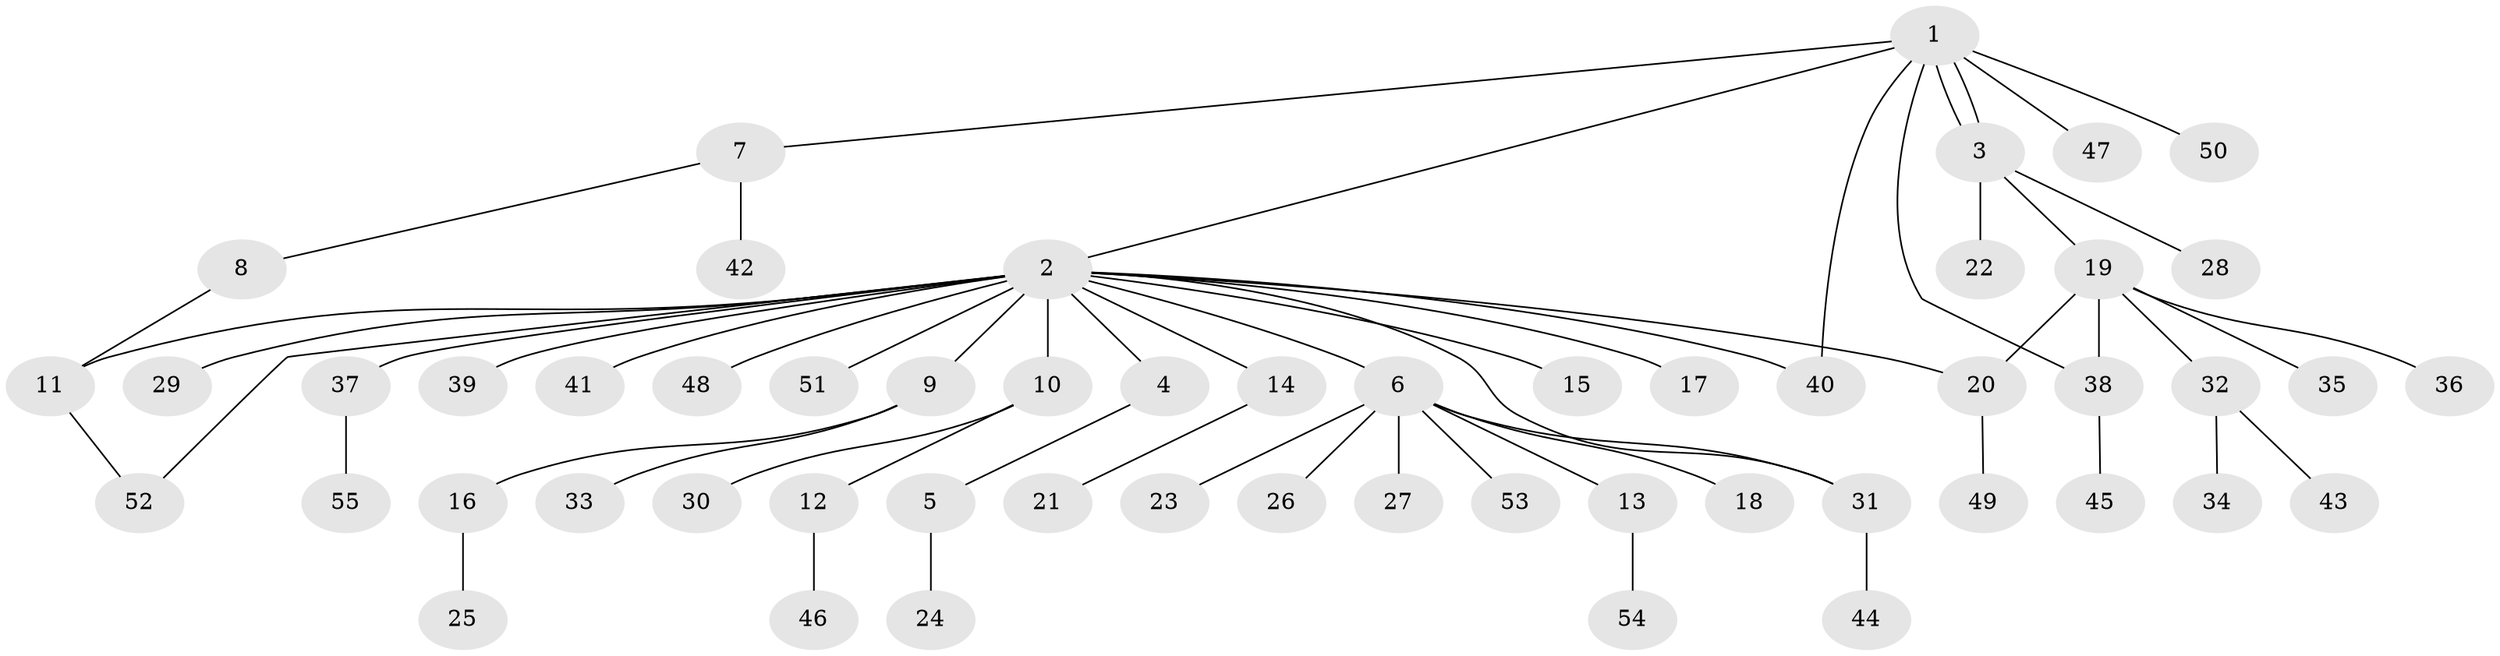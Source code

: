 // coarse degree distribution, {7: 0.02631578947368421, 18: 0.02631578947368421, 4: 0.02631578947368421, 2: 0.23684210526315788, 1: 0.6052631578947368, 6: 0.02631578947368421, 3: 0.02631578947368421, 5: 0.02631578947368421}
// Generated by graph-tools (version 1.1) at 2025/51/02/27/25 19:51:57]
// undirected, 55 vertices, 61 edges
graph export_dot {
graph [start="1"]
  node [color=gray90,style=filled];
  1;
  2;
  3;
  4;
  5;
  6;
  7;
  8;
  9;
  10;
  11;
  12;
  13;
  14;
  15;
  16;
  17;
  18;
  19;
  20;
  21;
  22;
  23;
  24;
  25;
  26;
  27;
  28;
  29;
  30;
  31;
  32;
  33;
  34;
  35;
  36;
  37;
  38;
  39;
  40;
  41;
  42;
  43;
  44;
  45;
  46;
  47;
  48;
  49;
  50;
  51;
  52;
  53;
  54;
  55;
  1 -- 2;
  1 -- 3;
  1 -- 3;
  1 -- 7;
  1 -- 38;
  1 -- 40;
  1 -- 47;
  1 -- 50;
  2 -- 4;
  2 -- 6;
  2 -- 9;
  2 -- 10;
  2 -- 11;
  2 -- 14;
  2 -- 15;
  2 -- 17;
  2 -- 20;
  2 -- 29;
  2 -- 31;
  2 -- 37;
  2 -- 39;
  2 -- 40;
  2 -- 41;
  2 -- 48;
  2 -- 51;
  2 -- 52;
  3 -- 19;
  3 -- 22;
  3 -- 28;
  4 -- 5;
  5 -- 24;
  6 -- 13;
  6 -- 18;
  6 -- 23;
  6 -- 26;
  6 -- 27;
  6 -- 31;
  6 -- 53;
  7 -- 8;
  7 -- 42;
  8 -- 11;
  9 -- 16;
  9 -- 33;
  10 -- 12;
  10 -- 30;
  11 -- 52;
  12 -- 46;
  13 -- 54;
  14 -- 21;
  16 -- 25;
  19 -- 20;
  19 -- 32;
  19 -- 35;
  19 -- 36;
  19 -- 38;
  20 -- 49;
  31 -- 44;
  32 -- 34;
  32 -- 43;
  37 -- 55;
  38 -- 45;
}
